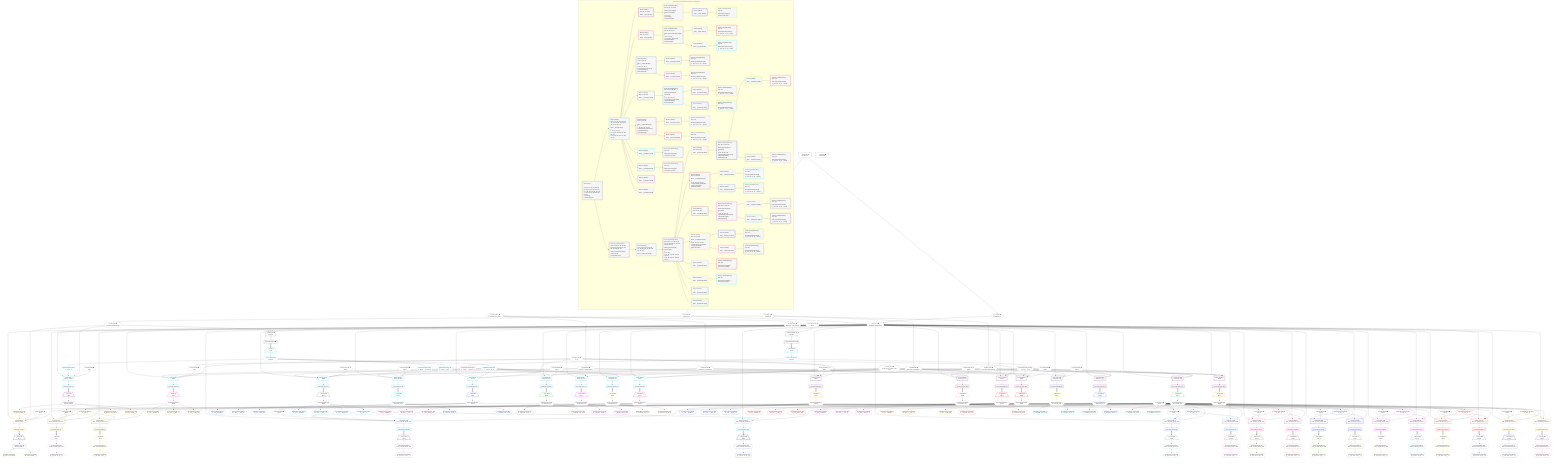 %%{init: {'themeVariables': { 'fontSize': '12px'}}}%%
graph TD
    classDef path fill:#eee,stroke:#000,color:#000
    classDef plan fill:#fff,stroke-width:1px,color:#000
    classDef itemplan fill:#fff,stroke-width:2px,color:#000
    classDef unbatchedplan fill:#dff,stroke-width:1px,color:#000
    classDef sideeffectplan fill:#fcc,stroke-width:2px,color:#000
    classDef bucket fill:#f6f6f6,color:#000,stroke-width:2px,text-align:left


    %% plan dependencies
    PgSelect7[["PgSelect[7∈0] ➊<br />ᐸpersonᐳ"]]:::plan
    Object10{{"Object[10∈0] ➊<br />ᐸ{pgSettings,withPgClient}ᐳ"}}:::plan
    Lambda11{{"Lambda[11∈0] ➊<br />ᐸextractList_pgSelectApplyᐳ"}}:::plan
    Object10 & Lambda11 --> PgSelect7
    Access8{{"Access[8∈0] ➊<br />ᐸ2.pgSettingsᐳ"}}:::plan
    Access9{{"Access[9∈0] ➊<br />ᐸ2.withPgClientᐳ"}}:::plan
    Access8 & Access9 --> Object10
    __Value2["__Value[2∈0] ➊<br />ᐸcontextᐳ"]:::plan
    __Value2 --> Access8
    __Value2 --> Access9
    Constant6{{"Constant[6∈0] ➊<br />ᐸundefinedᐳ"}}:::plan
    Constant6 --> Lambda11
    PgSelectRows12[["PgSelectRows[12∈0] ➊"]]:::plan
    PgSelect7 --> PgSelectRows12
    Connection38{{"Connection[38∈0] ➊<br />ᐸ34ᐳ"}}:::plan
    Constant426{{"Constant[426∈0] ➊<br />ᐸ1ᐳ"}}:::plan
    Constant426 --> Connection38
    Connection53{{"Connection[53∈0] ➊<br />ᐸ51ᐳ"}}:::plan
    Constant427{{"Constant[427∈0] ➊<br />ᐸ2ᐳ"}}:::plan
    Constant427 --> Connection53
    Lambda54{{"Lambda[54∈0] ➊<br />ᐸextractList_pgSelectApplyᐳ"}}:::plan
    Constant439{{"Constant[439∈0] ➊<br />ᐸ[ 'PRIMARY_KEY_ASC' ]ᐳ"}}:::plan
    Constant439 --> Lambda54
    Connection69{{"Connection[69∈0] ➊<br />ᐸ65ᐳ"}}:::plan
    Constant426 --> Connection69
    Lambda88{{"Lambda[88∈0] ➊<br />ᐸextractList_pgSelectApplyᐳ"}}:::plan
    Constant6 --> Lambda88
    Connection102{{"Connection[102∈0] ➊<br />ᐸ98ᐳ"}}:::plan
    Constant426 --> Connection102
    Connection140{{"Connection[140∈0] ➊<br />ᐸ136ᐳ"}}:::plan
    Constant426 --> Connection140
    Connection174{{"Connection[174∈0] ➊<br />ᐸ170ᐳ"}}:::plan
    Constant426 --> Connection174
    Lambda195{{"Lambda[195∈0] ➊<br />ᐸextractList_pgSelectApplyᐳ"}}:::plan
    Constant439 --> Lambda195
    Lambda216{{"Lambda[216∈0] ➊<br />ᐸextractList_pgSelectApplyᐳ"}}:::plan
    Constant6 --> Lambda216
    Lambda235{{"Lambda[235∈0] ➊<br />ᐸextractList_pgSelectApplyᐳ"}}:::plan
    Constant439 --> Lambda235
    Connection249{{"Connection[249∈0] ➊<br />ᐸ245ᐳ"}}:::plan
    Constant427 --> Connection249
    Connection265{{"Connection[265∈0] ➊<br />ᐸ261ᐳ"}}:::plan
    Constant426 --> Connection265
    Connection298{{"Connection[298∈0] ➊<br />ᐸ294ᐳ"}}:::plan
    Constant426 --> Connection298
    Connection336{{"Connection[336∈0] ➊<br />ᐸ332ᐳ"}}:::plan
    Constant426 --> Connection336
    Connection370{{"Connection[370∈0] ➊<br />ᐸ366ᐳ"}}:::plan
    Constant426 --> Connection370
    __Value4["__Value[4∈0] ➊<br />ᐸrootValueᐳ"]:::plan
    Connection23{{"Connection[23∈0] ➊<br />ᐸ19ᐳ"}}:::plan
    Connection124{{"Connection[124∈0] ➊<br />ᐸ122ᐳ"}}:::plan
    Connection194{{"Connection[194∈0] ➊<br />ᐸ192ᐳ"}}:::plan
    Connection206{{"Connection[206∈0] ➊<br />ᐸ204ᐳ"}}:::plan
    Connection234{{"Connection[234∈0] ➊<br />ᐸ232ᐳ"}}:::plan
    Connection320{{"Connection[320∈0] ➊<br />ᐸ318ᐳ"}}:::plan
    Connection390{{"Connection[390∈0] ➊<br />ᐸ388ᐳ"}}:::plan
    Connection402{{"Connection[402∈0] ➊<br />ᐸ400ᐳ"}}:::plan
    Constant431{{"Constant[431∈0] ➊<br />ᐸ'Large bet on myself in round one.'ᐳ"}}:::plan
    PgSelect55[["PgSelect[55∈1]<br />ᐸpostᐳ"]]:::plan
    PgClassExpression47{{"PgClassExpression[47∈1]<br />ᐸ__person__.”id”ᐳ"}}:::plan
    Object10 & PgClassExpression47 & Lambda54 & Connection53 & Constant427 --> PgSelect55
    PgSelect126[["PgSelect[126∈1]<br />ᐸpostᐳ"]]:::plan
    Object10 & PgClassExpression47 & Lambda54 & Constant431 & Connection124 --> PgSelect126
    PgSelect25[["PgSelect[25∈1]<br />ᐸperson_friendsᐳ"]]:::plan
    PgClassExpression16{{"PgClassExpression[16∈1]<br />ᐸ__person__ᐳ"}}:::plan
    Object10 & PgClassExpression16 & Lambda11 & Connection23 --> PgSelect25
    PgSelect86[["PgSelect[86∈1]<br />ᐸpostᐳ"]]:::plan
    Object10 & PgClassExpression47 & Lambda88 & Constant427 --> PgSelect86
    PgSelect158[["PgSelect[158∈1]<br />ᐸpostᐳ"]]:::plan
    Object10 & PgClassExpression47 & Lambda88 & Constant431 --> PgSelect158
    PgSelect196[["PgSelect[196∈1]<br />ᐸcompound_keyᐳ"]]:::plan
    Object10 & PgClassExpression47 & Lambda195 & Connection194 --> PgSelect196
    PgSelect208[["PgSelect[208∈1]<br />ᐸcompound_keyᐳ"]]:::plan
    Object10 & PgClassExpression47 & Lambda195 & Connection206 --> PgSelect208
    PgSelect214[["PgSelect[214∈1]<br />ᐸcompound_keyᐳ"]]:::plan
    Object10 & PgClassExpression47 & Lambda216 --> PgSelect214
    PgSelect222[["PgSelect[222∈1]<br />ᐸcompound_keyᐳ"]]:::plan
    Object10 & PgClassExpression47 & Lambda216 --> PgSelect222
    __Item13[/"__Item[13∈1]<br />ᐸ12ᐳ"\]:::itemplan
    PgSelectRows12 ==> __Item13
    PgSelectSingle14{{"PgSelectSingle[14∈1]<br />ᐸpersonᐳ"}}:::plan
    __Item13 --> PgSelectSingle14
    PgClassExpression15{{"PgClassExpression[15∈1]<br />ᐸ__person__...full_name”ᐳ"}}:::plan
    PgSelectSingle14 --> PgClassExpression15
    PgSelectSingle14 --> PgClassExpression16
    PgClassExpression17{{"PgClassExpression[17∈1]<br />ᐸ”c”.”perso..._person__)ᐳ"}}:::plan
    PgSelectSingle14 --> PgClassExpression17
    PgSelectRows26[["PgSelectRows[26∈1]"]]:::plan
    PgSelect25 --> PgSelectRows26
    PgSelectSingle14 --> PgClassExpression47
    PgSelectRows56[["PgSelectRows[56∈1]"]]:::plan
    PgSelect55 --> PgSelectRows56
    PgSelectRows89[["PgSelectRows[89∈1]"]]:::plan
    PgSelect86 --> PgSelectRows89
    PgSelectRows127[["PgSelectRows[127∈1]"]]:::plan
    PgSelect126 --> PgSelectRows127
    PgSelectRows161[["PgSelectRows[161∈1]"]]:::plan
    PgSelect158 --> PgSelectRows161
    PgSelectRows197[["PgSelectRows[197∈1]"]]:::plan
    PgSelect196 --> PgSelectRows197
    PgSelectRows209[["PgSelectRows[209∈1]"]]:::plan
    PgSelect208 --> PgSelectRows209
    PgSelectRows217[["PgSelectRows[217∈1]"]]:::plan
    PgSelect214 --> PgSelectRows217
    PgSelectRows225[["PgSelectRows[225∈1]"]]:::plan
    PgSelect222 --> PgSelectRows225
    __Item27[/"__Item[27∈2]<br />ᐸ26ᐳ"\]:::itemplan
    PgSelectRows26 ==> __Item27
    PgSelectSingle28{{"PgSelectSingle[28∈2]<br />ᐸperson_friendsᐳ"}}:::plan
    __Item27 --> PgSelectSingle28
    PgSelect40[["PgSelect[40∈3]<br />ᐸperson_friendsᐳ"]]:::plan
    PgClassExpression30{{"PgClassExpression[30∈3]<br />ᐸ__person_friends__ᐳ"}}:::plan
    Object10 & PgClassExpression30 & Lambda11 & Connection38 & Constant426 --> PgSelect40
    PgClassExpression29{{"PgClassExpression[29∈3]<br />ᐸ__person_f...full_name”ᐳ"}}:::plan
    PgSelectSingle28 --> PgClassExpression29
    PgSelectSingle28 --> PgClassExpression30
    PgClassExpression31{{"PgClassExpression[31∈3]<br />ᐸ”c”.”perso...friends__)ᐳ"}}:::plan
    PgSelectSingle28 --> PgClassExpression31
    PgSelectRows41[["PgSelectRows[41∈3]"]]:::plan
    PgSelect40 --> PgSelectRows41
    __Item42[/"__Item[42∈4]<br />ᐸ41ᐳ"\]:::itemplan
    PgSelectRows41 ==> __Item42
    PgSelectSingle43{{"PgSelectSingle[43∈4]<br />ᐸperson_friendsᐳ"}}:::plan
    __Item42 --> PgSelectSingle43
    PgClassExpression44{{"PgClassExpression[44∈5]<br />ᐸ__person_f...full_name”ᐳ"}}:::plan
    PgSelectSingle43 --> PgClassExpression44
    PgClassExpression46{{"PgClassExpression[46∈5]<br />ᐸ”c”.”perso...friends__)ᐳ"}}:::plan
    PgSelectSingle43 --> PgClassExpression46
    __Item57[/"__Item[57∈6]<br />ᐸ56ᐳ"\]:::itemplan
    PgSelectRows56 ==> __Item57
    PgSelectSingle58{{"PgSelectSingle[58∈6]<br />ᐸpostᐳ"}}:::plan
    __Item57 --> PgSelectSingle58
    PgSelect70[["PgSelect[70∈7]<br />ᐸpost_computed_interval_setᐳ"]]:::plan
    PgClassExpression60{{"PgClassExpression[60∈7]<br />ᐸ__post__ᐳ"}}:::plan
    Object10 & PgClassExpression60 & Connection69 & Constant426 --> PgSelect70
    PgSelect78[["PgSelect[78∈7]<br />ᐸpost_computed_interval_setᐳ"]]:::plan
    Object10 & PgClassExpression60 & Constant426 --> PgSelect78
    PgClassExpression59{{"PgClassExpression[59∈7]<br />ᐸ__post__.”headline”ᐳ"}}:::plan
    PgSelectSingle58 --> PgClassExpression59
    PgSelectSingle58 --> PgClassExpression60
    PgClassExpression61{{"PgClassExpression[61∈7]<br />ᐸ”a”.”post_...(__post__)ᐳ"}}:::plan
    PgSelectSingle58 --> PgClassExpression61
    PgClassExpression62{{"PgClassExpression[62∈7]<br />ᐸ__post__.”author_id”ᐳ"}}:::plan
    PgSelectSingle58 --> PgClassExpression62
    PgSelectRows71[["PgSelectRows[71∈7]"]]:::plan
    PgSelect70 --> PgSelectRows71
    PgSelectRows80[["PgSelectRows[80∈7]"]]:::plan
    PgSelect78 --> PgSelectRows80
    __Item72[/"__Item[72∈8]<br />ᐸ71ᐳ"\]:::itemplan
    PgSelectRows71 ==> __Item72
    PgSelectSingle73{{"PgSelectSingle[73∈8]<br />ᐸpost_computed_interval_setᐳ"}}:::plan
    __Item72 --> PgSelectSingle73
    PgClassExpression74{{"PgClassExpression[74∈8]<br />ᐸ__post_com...al_set__.vᐳ"}}:::plan
    PgSelectSingle73 --> PgClassExpression74
    __Item81[/"__Item[81∈10]<br />ᐸ80ᐳ"\]:::itemplan
    PgSelectRows80 ==> __Item81
    PgSelectSingle82{{"PgSelectSingle[82∈10]<br />ᐸpost_computed_interval_setᐳ"}}:::plan
    __Item81 --> PgSelectSingle82
    PgClassExpression83{{"PgClassExpression[83∈10]<br />ᐸ__post_com...al_set__.vᐳ"}}:::plan
    PgSelectSingle82 --> PgClassExpression83
    PgSelect103[["PgSelect[103∈12]<br />ᐸpost_computed_interval_setᐳ"]]:::plan
    PgClassExpression93{{"PgClassExpression[93∈12]<br />ᐸ__post__ᐳ"}}:::plan
    Object10 & PgClassExpression93 & Connection102 & Constant426 --> PgSelect103
    PgSelect111[["PgSelect[111∈12]<br />ᐸpost_computed_interval_setᐳ"]]:::plan
    Object10 & PgClassExpression93 & Constant426 --> PgSelect111
    __Item90[/"__Item[90∈12]<br />ᐸ89ᐳ"\]:::itemplan
    PgSelectRows89 ==> __Item90
    PgSelectSingle91{{"PgSelectSingle[91∈12]<br />ᐸpostᐳ"}}:::plan
    __Item90 --> PgSelectSingle91
    PgClassExpression92{{"PgClassExpression[92∈12]<br />ᐸ__post__.”headline”ᐳ"}}:::plan
    PgSelectSingle91 --> PgClassExpression92
    PgSelectSingle91 --> PgClassExpression93
    PgClassExpression94{{"PgClassExpression[94∈12]<br />ᐸ”a”.”post_...(__post__)ᐳ"}}:::plan
    PgSelectSingle91 --> PgClassExpression94
    PgClassExpression95{{"PgClassExpression[95∈12]<br />ᐸ__post__.”author_id”ᐳ"}}:::plan
    PgSelectSingle91 --> PgClassExpression95
    PgSelectRows104[["PgSelectRows[104∈12]"]]:::plan
    PgSelect103 --> PgSelectRows104
    PgSelectRows113[["PgSelectRows[113∈12]"]]:::plan
    PgSelect111 --> PgSelectRows113
    __Item105[/"__Item[105∈13]<br />ᐸ104ᐳ"\]:::itemplan
    PgSelectRows104 ==> __Item105
    PgSelectSingle106{{"PgSelectSingle[106∈13]<br />ᐸpost_computed_interval_setᐳ"}}:::plan
    __Item105 --> PgSelectSingle106
    PgClassExpression107{{"PgClassExpression[107∈13]<br />ᐸ__post_com...al_set__.vᐳ"}}:::plan
    PgSelectSingle106 --> PgClassExpression107
    __Item114[/"__Item[114∈15]<br />ᐸ113ᐳ"\]:::itemplan
    PgSelectRows113 ==> __Item114
    PgSelectSingle115{{"PgSelectSingle[115∈15]<br />ᐸpost_computed_interval_setᐳ"}}:::plan
    __Item114 --> PgSelectSingle115
    PgClassExpression116{{"PgClassExpression[116∈15]<br />ᐸ__post_com...al_set__.vᐳ"}}:::plan
    PgSelectSingle115 --> PgClassExpression116
    __Item128[/"__Item[128∈17]<br />ᐸ127ᐳ"\]:::itemplan
    PgSelectRows127 ==> __Item128
    PgSelectSingle129{{"PgSelectSingle[129∈17]<br />ᐸpostᐳ"}}:::plan
    __Item128 --> PgSelectSingle129
    PgSelect141[["PgSelect[141∈18]<br />ᐸpost_computed_interval_setᐳ"]]:::plan
    PgClassExpression131{{"PgClassExpression[131∈18]<br />ᐸ__post__ᐳ"}}:::plan
    Object10 & PgClassExpression131 & Connection140 & Constant426 --> PgSelect141
    PgSelect149[["PgSelect[149∈18]<br />ᐸpost_computed_interval_setᐳ"]]:::plan
    Object10 & PgClassExpression131 & Constant426 --> PgSelect149
    PgClassExpression130{{"PgClassExpression[130∈18]<br />ᐸ__post__.”headline”ᐳ"}}:::plan
    PgSelectSingle129 --> PgClassExpression130
    PgSelectSingle129 --> PgClassExpression131
    PgClassExpression132{{"PgClassExpression[132∈18]<br />ᐸ”a”.”post_...(__post__)ᐳ"}}:::plan
    PgSelectSingle129 --> PgClassExpression132
    PgClassExpression133{{"PgClassExpression[133∈18]<br />ᐸ__post__.”author_id”ᐳ"}}:::plan
    PgSelectSingle129 --> PgClassExpression133
    PgSelectRows142[["PgSelectRows[142∈18]"]]:::plan
    PgSelect141 --> PgSelectRows142
    PgSelectRows151[["PgSelectRows[151∈18]"]]:::plan
    PgSelect149 --> PgSelectRows151
    __Item143[/"__Item[143∈19]<br />ᐸ142ᐳ"\]:::itemplan
    PgSelectRows142 ==> __Item143
    PgSelectSingle144{{"PgSelectSingle[144∈19]<br />ᐸpost_computed_interval_setᐳ"}}:::plan
    __Item143 --> PgSelectSingle144
    PgClassExpression145{{"PgClassExpression[145∈19]<br />ᐸ__post_com...al_set__.vᐳ"}}:::plan
    PgSelectSingle144 --> PgClassExpression145
    __Item152[/"__Item[152∈21]<br />ᐸ151ᐳ"\]:::itemplan
    PgSelectRows151 ==> __Item152
    PgSelectSingle153{{"PgSelectSingle[153∈21]<br />ᐸpost_computed_interval_setᐳ"}}:::plan
    __Item152 --> PgSelectSingle153
    PgClassExpression154{{"PgClassExpression[154∈21]<br />ᐸ__post_com...al_set__.vᐳ"}}:::plan
    PgSelectSingle153 --> PgClassExpression154
    PgSelect175[["PgSelect[175∈23]<br />ᐸpost_computed_interval_setᐳ"]]:::plan
    PgClassExpression165{{"PgClassExpression[165∈23]<br />ᐸ__post__ᐳ"}}:::plan
    Object10 & PgClassExpression165 & Connection174 & Constant426 --> PgSelect175
    PgSelect183[["PgSelect[183∈23]<br />ᐸpost_computed_interval_setᐳ"]]:::plan
    Object10 & PgClassExpression165 & Constant426 --> PgSelect183
    __Item162[/"__Item[162∈23]<br />ᐸ161ᐳ"\]:::itemplan
    PgSelectRows161 ==> __Item162
    PgSelectSingle163{{"PgSelectSingle[163∈23]<br />ᐸpostᐳ"}}:::plan
    __Item162 --> PgSelectSingle163
    PgClassExpression164{{"PgClassExpression[164∈23]<br />ᐸ__post__.”headline”ᐳ"}}:::plan
    PgSelectSingle163 --> PgClassExpression164
    PgSelectSingle163 --> PgClassExpression165
    PgClassExpression166{{"PgClassExpression[166∈23]<br />ᐸ”a”.”post_...(__post__)ᐳ"}}:::plan
    PgSelectSingle163 --> PgClassExpression166
    PgClassExpression167{{"PgClassExpression[167∈23]<br />ᐸ__post__.”author_id”ᐳ"}}:::plan
    PgSelectSingle163 --> PgClassExpression167
    PgSelectRows176[["PgSelectRows[176∈23]"]]:::plan
    PgSelect175 --> PgSelectRows176
    PgSelectRows185[["PgSelectRows[185∈23]"]]:::plan
    PgSelect183 --> PgSelectRows185
    __Item177[/"__Item[177∈24]<br />ᐸ176ᐳ"\]:::itemplan
    PgSelectRows176 ==> __Item177
    PgSelectSingle178{{"PgSelectSingle[178∈24]<br />ᐸpost_computed_interval_setᐳ"}}:::plan
    __Item177 --> PgSelectSingle178
    PgClassExpression179{{"PgClassExpression[179∈24]<br />ᐸ__post_com...al_set__.vᐳ"}}:::plan
    PgSelectSingle178 --> PgClassExpression179
    __Item186[/"__Item[186∈26]<br />ᐸ185ᐳ"\]:::itemplan
    PgSelectRows185 ==> __Item186
    PgSelectSingle187{{"PgSelectSingle[187∈26]<br />ᐸpost_computed_interval_setᐳ"}}:::plan
    __Item186 --> PgSelectSingle187
    PgClassExpression188{{"PgClassExpression[188∈26]<br />ᐸ__post_com...al_set__.vᐳ"}}:::plan
    PgSelectSingle187 --> PgClassExpression188
    __Item198[/"__Item[198∈28]<br />ᐸ197ᐳ"\]:::itemplan
    PgSelectRows197 ==> __Item198
    PgSelectSingle199{{"PgSelectSingle[199∈28]<br />ᐸcompound_keyᐳ"}}:::plan
    __Item198 --> PgSelectSingle199
    PgClassExpression200{{"PgClassExpression[200∈29]<br />ᐸ__compound...rson_id_1”ᐳ"}}:::plan
    PgSelectSingle199 --> PgClassExpression200
    PgClassExpression201{{"PgClassExpression[201∈29]<br />ᐸ__compound...rson_id_2”ᐳ"}}:::plan
    PgSelectSingle199 --> PgClassExpression201
    __Item210[/"__Item[210∈30]<br />ᐸ209ᐳ"\]:::itemplan
    PgSelectRows209 ==> __Item210
    PgSelectSingle211{{"PgSelectSingle[211∈30]<br />ᐸcompound_keyᐳ"}}:::plan
    __Item210 --> PgSelectSingle211
    PgClassExpression212{{"PgClassExpression[212∈31]<br />ᐸ__compound...rson_id_1”ᐳ"}}:::plan
    PgSelectSingle211 --> PgClassExpression212
    PgClassExpression213{{"PgClassExpression[213∈31]<br />ᐸ__compound...rson_id_2”ᐳ"}}:::plan
    PgSelectSingle211 --> PgClassExpression213
    __Item218[/"__Item[218∈32]<br />ᐸ217ᐳ"\]:::itemplan
    PgSelectRows217 ==> __Item218
    PgSelectSingle219{{"PgSelectSingle[219∈32]<br />ᐸcompound_keyᐳ"}}:::plan
    __Item218 --> PgSelectSingle219
    PgClassExpression220{{"PgClassExpression[220∈32]<br />ᐸ__compound...rson_id_1”ᐳ"}}:::plan
    PgSelectSingle219 --> PgClassExpression220
    PgClassExpression221{{"PgClassExpression[221∈32]<br />ᐸ__compound...rson_id_2”ᐳ"}}:::plan
    PgSelectSingle219 --> PgClassExpression221
    __Item226[/"__Item[226∈33]<br />ᐸ225ᐳ"\]:::itemplan
    PgSelectRows225 ==> __Item226
    PgSelectSingle227{{"PgSelectSingle[227∈33]<br />ᐸcompound_keyᐳ"}}:::plan
    __Item226 --> PgSelectSingle227
    PgClassExpression228{{"PgClassExpression[228∈33]<br />ᐸ__compound...rson_id_1”ᐳ"}}:::plan
    PgSelectSingle227 --> PgClassExpression228
    PgClassExpression229{{"PgClassExpression[229∈33]<br />ᐸ__compound...rson_id_2”ᐳ"}}:::plan
    PgSelectSingle227 --> PgClassExpression229
    PgSelect236[["PgSelect[236∈34] ➊<br />ᐸpersonᐳ"]]:::plan
    Object10 & Lambda235 & Connection234 --> PgSelect236
    PgSelectRows237[["PgSelectRows[237∈34] ➊"]]:::plan
    PgSelect236 --> PgSelectRows237
    __Item238[/"__Item[238∈35]<br />ᐸ237ᐳ"\]:::itemplan
    PgSelectRows237 ==> __Item238
    PgSelectSingle239{{"PgSelectSingle[239∈35]<br />ᐸpersonᐳ"}}:::plan
    __Item238 --> PgSelectSingle239
    PgSelect251[["PgSelect[251∈36]<br />ᐸpostᐳ"]]:::plan
    PgClassExpression240{{"PgClassExpression[240∈36]<br />ᐸ__person__.”id”ᐳ"}}:::plan
    Object10 & PgClassExpression240 & Lambda54 & Connection249 & Constant427 --> PgSelect251
    PgSelect322[["PgSelect[322∈36]<br />ᐸpostᐳ"]]:::plan
    Object10 & PgClassExpression240 & Lambda54 & Constant431 & Connection320 --> PgSelect322
    PgSelect282[["PgSelect[282∈36]<br />ᐸpostᐳ"]]:::plan
    Object10 & PgClassExpression240 & Lambda88 & Constant427 --> PgSelect282
    PgSelect354[["PgSelect[354∈36]<br />ᐸpostᐳ"]]:::plan
    Object10 & PgClassExpression240 & Lambda88 & Constant431 --> PgSelect354
    PgSelect392[["PgSelect[392∈36]<br />ᐸcompound_keyᐳ"]]:::plan
    Object10 & PgClassExpression240 & Lambda195 & Connection390 --> PgSelect392
    PgSelect404[["PgSelect[404∈36]<br />ᐸcompound_keyᐳ"]]:::plan
    Object10 & PgClassExpression240 & Lambda195 & Connection402 --> PgSelect404
    PgSelect410[["PgSelect[410∈36]<br />ᐸcompound_keyᐳ"]]:::plan
    Object10 & PgClassExpression240 & Lambda216 --> PgSelect410
    PgSelect418[["PgSelect[418∈36]<br />ᐸcompound_keyᐳ"]]:::plan
    Object10 & PgClassExpression240 & Lambda216 --> PgSelect418
    PgSelectSingle239 --> PgClassExpression240
    PgClassExpression241{{"PgClassExpression[241∈36]<br />ᐸ__person__...full_name”ᐳ"}}:::plan
    PgSelectSingle239 --> PgClassExpression241
    PgSelectRows252[["PgSelectRows[252∈36]"]]:::plan
    PgSelect251 --> PgSelectRows252
    PgSelectRows285[["PgSelectRows[285∈36]"]]:::plan
    PgSelect282 --> PgSelectRows285
    PgSelectRows323[["PgSelectRows[323∈36]"]]:::plan
    PgSelect322 --> PgSelectRows323
    PgSelectRows357[["PgSelectRows[357∈36]"]]:::plan
    PgSelect354 --> PgSelectRows357
    PgSelectRows393[["PgSelectRows[393∈36]"]]:::plan
    PgSelect392 --> PgSelectRows393
    PgSelectRows405[["PgSelectRows[405∈36]"]]:::plan
    PgSelect404 --> PgSelectRows405
    PgSelectRows413[["PgSelectRows[413∈36]"]]:::plan
    PgSelect410 --> PgSelectRows413
    PgSelectRows421[["PgSelectRows[421∈36]"]]:::plan
    PgSelect418 --> PgSelectRows421
    __Item253[/"__Item[253∈37]<br />ᐸ252ᐳ"\]:::itemplan
    PgSelectRows252 ==> __Item253
    PgSelectSingle254{{"PgSelectSingle[254∈37]<br />ᐸpostᐳ"}}:::plan
    __Item253 --> PgSelectSingle254
    PgSelect266[["PgSelect[266∈38]<br />ᐸpost_computed_interval_setᐳ"]]:::plan
    PgClassExpression256{{"PgClassExpression[256∈38]<br />ᐸ__post__ᐳ"}}:::plan
    Object10 & PgClassExpression256 & Connection265 & Constant426 --> PgSelect266
    PgSelect274[["PgSelect[274∈38]<br />ᐸpost_computed_interval_setᐳ"]]:::plan
    Object10 & PgClassExpression256 & Constant426 --> PgSelect274
    PgClassExpression255{{"PgClassExpression[255∈38]<br />ᐸ__post__.”headline”ᐳ"}}:::plan
    PgSelectSingle254 --> PgClassExpression255
    PgSelectSingle254 --> PgClassExpression256
    PgClassExpression257{{"PgClassExpression[257∈38]<br />ᐸ”a”.”post_...(__post__)ᐳ"}}:::plan
    PgSelectSingle254 --> PgClassExpression257
    PgClassExpression258{{"PgClassExpression[258∈38]<br />ᐸ__post__.”author_id”ᐳ"}}:::plan
    PgSelectSingle254 --> PgClassExpression258
    PgSelectRows267[["PgSelectRows[267∈38]"]]:::plan
    PgSelect266 --> PgSelectRows267
    PgSelectRows276[["PgSelectRows[276∈38]"]]:::plan
    PgSelect274 --> PgSelectRows276
    __Item268[/"__Item[268∈39]<br />ᐸ267ᐳ"\]:::itemplan
    PgSelectRows267 ==> __Item268
    PgSelectSingle269{{"PgSelectSingle[269∈39]<br />ᐸpost_computed_interval_setᐳ"}}:::plan
    __Item268 --> PgSelectSingle269
    PgClassExpression270{{"PgClassExpression[270∈39]<br />ᐸ__post_com...al_set__.vᐳ"}}:::plan
    PgSelectSingle269 --> PgClassExpression270
    __Item277[/"__Item[277∈41]<br />ᐸ276ᐳ"\]:::itemplan
    PgSelectRows276 ==> __Item277
    PgSelectSingle278{{"PgSelectSingle[278∈41]<br />ᐸpost_computed_interval_setᐳ"}}:::plan
    __Item277 --> PgSelectSingle278
    PgClassExpression279{{"PgClassExpression[279∈41]<br />ᐸ__post_com...al_set__.vᐳ"}}:::plan
    PgSelectSingle278 --> PgClassExpression279
    PgSelect299[["PgSelect[299∈43]<br />ᐸpost_computed_interval_setᐳ"]]:::plan
    PgClassExpression289{{"PgClassExpression[289∈43]<br />ᐸ__post__ᐳ"}}:::plan
    Object10 & PgClassExpression289 & Connection298 & Constant426 --> PgSelect299
    PgSelect307[["PgSelect[307∈43]<br />ᐸpost_computed_interval_setᐳ"]]:::plan
    Object10 & PgClassExpression289 & Constant426 --> PgSelect307
    __Item286[/"__Item[286∈43]<br />ᐸ285ᐳ"\]:::itemplan
    PgSelectRows285 ==> __Item286
    PgSelectSingle287{{"PgSelectSingle[287∈43]<br />ᐸpostᐳ"}}:::plan
    __Item286 --> PgSelectSingle287
    PgClassExpression288{{"PgClassExpression[288∈43]<br />ᐸ__post__.”headline”ᐳ"}}:::plan
    PgSelectSingle287 --> PgClassExpression288
    PgSelectSingle287 --> PgClassExpression289
    PgClassExpression290{{"PgClassExpression[290∈43]<br />ᐸ”a”.”post_...(__post__)ᐳ"}}:::plan
    PgSelectSingle287 --> PgClassExpression290
    PgClassExpression291{{"PgClassExpression[291∈43]<br />ᐸ__post__.”author_id”ᐳ"}}:::plan
    PgSelectSingle287 --> PgClassExpression291
    PgSelectRows300[["PgSelectRows[300∈43]"]]:::plan
    PgSelect299 --> PgSelectRows300
    PgSelectRows309[["PgSelectRows[309∈43]"]]:::plan
    PgSelect307 --> PgSelectRows309
    __Item301[/"__Item[301∈44]<br />ᐸ300ᐳ"\]:::itemplan
    PgSelectRows300 ==> __Item301
    PgSelectSingle302{{"PgSelectSingle[302∈44]<br />ᐸpost_computed_interval_setᐳ"}}:::plan
    __Item301 --> PgSelectSingle302
    PgClassExpression303{{"PgClassExpression[303∈44]<br />ᐸ__post_com...al_set__.vᐳ"}}:::plan
    PgSelectSingle302 --> PgClassExpression303
    __Item310[/"__Item[310∈46]<br />ᐸ309ᐳ"\]:::itemplan
    PgSelectRows309 ==> __Item310
    PgSelectSingle311{{"PgSelectSingle[311∈46]<br />ᐸpost_computed_interval_setᐳ"}}:::plan
    __Item310 --> PgSelectSingle311
    PgClassExpression312{{"PgClassExpression[312∈46]<br />ᐸ__post_com...al_set__.vᐳ"}}:::plan
    PgSelectSingle311 --> PgClassExpression312
    __Item324[/"__Item[324∈48]<br />ᐸ323ᐳ"\]:::itemplan
    PgSelectRows323 ==> __Item324
    PgSelectSingle325{{"PgSelectSingle[325∈48]<br />ᐸpostᐳ"}}:::plan
    __Item324 --> PgSelectSingle325
    PgSelect337[["PgSelect[337∈49]<br />ᐸpost_computed_interval_setᐳ"]]:::plan
    PgClassExpression327{{"PgClassExpression[327∈49]<br />ᐸ__post__ᐳ"}}:::plan
    Object10 & PgClassExpression327 & Connection336 & Constant426 --> PgSelect337
    PgSelect345[["PgSelect[345∈49]<br />ᐸpost_computed_interval_setᐳ"]]:::plan
    Object10 & PgClassExpression327 & Constant426 --> PgSelect345
    PgClassExpression326{{"PgClassExpression[326∈49]<br />ᐸ__post__.”headline”ᐳ"}}:::plan
    PgSelectSingle325 --> PgClassExpression326
    PgSelectSingle325 --> PgClassExpression327
    PgClassExpression328{{"PgClassExpression[328∈49]<br />ᐸ”a”.”post_...(__post__)ᐳ"}}:::plan
    PgSelectSingle325 --> PgClassExpression328
    PgClassExpression329{{"PgClassExpression[329∈49]<br />ᐸ__post__.”author_id”ᐳ"}}:::plan
    PgSelectSingle325 --> PgClassExpression329
    PgSelectRows338[["PgSelectRows[338∈49]"]]:::plan
    PgSelect337 --> PgSelectRows338
    PgSelectRows347[["PgSelectRows[347∈49]"]]:::plan
    PgSelect345 --> PgSelectRows347
    __Item339[/"__Item[339∈50]<br />ᐸ338ᐳ"\]:::itemplan
    PgSelectRows338 ==> __Item339
    PgSelectSingle340{{"PgSelectSingle[340∈50]<br />ᐸpost_computed_interval_setᐳ"}}:::plan
    __Item339 --> PgSelectSingle340
    PgClassExpression341{{"PgClassExpression[341∈50]<br />ᐸ__post_com...al_set__.vᐳ"}}:::plan
    PgSelectSingle340 --> PgClassExpression341
    __Item348[/"__Item[348∈52]<br />ᐸ347ᐳ"\]:::itemplan
    PgSelectRows347 ==> __Item348
    PgSelectSingle349{{"PgSelectSingle[349∈52]<br />ᐸpost_computed_interval_setᐳ"}}:::plan
    __Item348 --> PgSelectSingle349
    PgClassExpression350{{"PgClassExpression[350∈52]<br />ᐸ__post_com...al_set__.vᐳ"}}:::plan
    PgSelectSingle349 --> PgClassExpression350
    PgSelect371[["PgSelect[371∈54]<br />ᐸpost_computed_interval_setᐳ"]]:::plan
    PgClassExpression361{{"PgClassExpression[361∈54]<br />ᐸ__post__ᐳ"}}:::plan
    Object10 & PgClassExpression361 & Connection370 & Constant426 --> PgSelect371
    PgSelect379[["PgSelect[379∈54]<br />ᐸpost_computed_interval_setᐳ"]]:::plan
    Object10 & PgClassExpression361 & Constant426 --> PgSelect379
    __Item358[/"__Item[358∈54]<br />ᐸ357ᐳ"\]:::itemplan
    PgSelectRows357 ==> __Item358
    PgSelectSingle359{{"PgSelectSingle[359∈54]<br />ᐸpostᐳ"}}:::plan
    __Item358 --> PgSelectSingle359
    PgClassExpression360{{"PgClassExpression[360∈54]<br />ᐸ__post__.”headline”ᐳ"}}:::plan
    PgSelectSingle359 --> PgClassExpression360
    PgSelectSingle359 --> PgClassExpression361
    PgClassExpression362{{"PgClassExpression[362∈54]<br />ᐸ”a”.”post_...(__post__)ᐳ"}}:::plan
    PgSelectSingle359 --> PgClassExpression362
    PgClassExpression363{{"PgClassExpression[363∈54]<br />ᐸ__post__.”author_id”ᐳ"}}:::plan
    PgSelectSingle359 --> PgClassExpression363
    PgSelectRows372[["PgSelectRows[372∈54]"]]:::plan
    PgSelect371 --> PgSelectRows372
    PgSelectRows381[["PgSelectRows[381∈54]"]]:::plan
    PgSelect379 --> PgSelectRows381
    __Item373[/"__Item[373∈55]<br />ᐸ372ᐳ"\]:::itemplan
    PgSelectRows372 ==> __Item373
    PgSelectSingle374{{"PgSelectSingle[374∈55]<br />ᐸpost_computed_interval_setᐳ"}}:::plan
    __Item373 --> PgSelectSingle374
    PgClassExpression375{{"PgClassExpression[375∈55]<br />ᐸ__post_com...al_set__.vᐳ"}}:::plan
    PgSelectSingle374 --> PgClassExpression375
    __Item382[/"__Item[382∈57]<br />ᐸ381ᐳ"\]:::itemplan
    PgSelectRows381 ==> __Item382
    PgSelectSingle383{{"PgSelectSingle[383∈57]<br />ᐸpost_computed_interval_setᐳ"}}:::plan
    __Item382 --> PgSelectSingle383
    PgClassExpression384{{"PgClassExpression[384∈57]<br />ᐸ__post_com...al_set__.vᐳ"}}:::plan
    PgSelectSingle383 --> PgClassExpression384
    __Item394[/"__Item[394∈59]<br />ᐸ393ᐳ"\]:::itemplan
    PgSelectRows393 ==> __Item394
    PgSelectSingle395{{"PgSelectSingle[395∈59]<br />ᐸcompound_keyᐳ"}}:::plan
    __Item394 --> PgSelectSingle395
    PgClassExpression396{{"PgClassExpression[396∈60]<br />ᐸ__compound...rson_id_1”ᐳ"}}:::plan
    PgSelectSingle395 --> PgClassExpression396
    PgClassExpression397{{"PgClassExpression[397∈60]<br />ᐸ__compound...rson_id_2”ᐳ"}}:::plan
    PgSelectSingle395 --> PgClassExpression397
    __Item406[/"__Item[406∈61]<br />ᐸ405ᐳ"\]:::itemplan
    PgSelectRows405 ==> __Item406
    PgSelectSingle407{{"PgSelectSingle[407∈61]<br />ᐸcompound_keyᐳ"}}:::plan
    __Item406 --> PgSelectSingle407
    PgClassExpression408{{"PgClassExpression[408∈62]<br />ᐸ__compound...rson_id_1”ᐳ"}}:::plan
    PgSelectSingle407 --> PgClassExpression408
    PgClassExpression409{{"PgClassExpression[409∈62]<br />ᐸ__compound...rson_id_2”ᐳ"}}:::plan
    PgSelectSingle407 --> PgClassExpression409
    __Item414[/"__Item[414∈63]<br />ᐸ413ᐳ"\]:::itemplan
    PgSelectRows413 ==> __Item414
    PgSelectSingle415{{"PgSelectSingle[415∈63]<br />ᐸcompound_keyᐳ"}}:::plan
    __Item414 --> PgSelectSingle415
    PgClassExpression416{{"PgClassExpression[416∈63]<br />ᐸ__compound...rson_id_1”ᐳ"}}:::plan
    PgSelectSingle415 --> PgClassExpression416
    PgClassExpression417{{"PgClassExpression[417∈63]<br />ᐸ__compound...rson_id_2”ᐳ"}}:::plan
    PgSelectSingle415 --> PgClassExpression417
    __Item422[/"__Item[422∈64]<br />ᐸ421ᐳ"\]:::itemplan
    PgSelectRows421 ==> __Item422
    PgSelectSingle423{{"PgSelectSingle[423∈64]<br />ᐸcompound_keyᐳ"}}:::plan
    __Item422 --> PgSelectSingle423
    PgClassExpression424{{"PgClassExpression[424∈64]<br />ᐸ__compound...rson_id_1”ᐳ"}}:::plan
    PgSelectSingle423 --> PgClassExpression424
    PgClassExpression425{{"PgClassExpression[425∈64]<br />ᐸ__compound...rson_id_2”ᐳ"}}:::plan
    PgSelectSingle423 --> PgClassExpression425

    %% define steps

    subgraph "Buckets for queries/v4/simple-procedure-computed-fields"
    Bucket0("Bucket 0 (root)<br /><br />1: <br />ᐳ: 6, 8, 9, 23, 124, 194, 206, 234, 320, 390, 402, 426, 427, 431, 439, 10, 11, 38, 53, 54, 69, 88, 102, 140, 174, 195, 216, 235, 249, 265, 298, 336, 370<br />2: PgSelect[7]<br />3: PgSelectRows[12]"):::bucket
    classDef bucket0 stroke:#696969
    class Bucket0,__Value2,__Value4,Constant6,PgSelect7,Access8,Access9,Object10,Lambda11,PgSelectRows12,Connection23,Connection38,Connection53,Lambda54,Connection69,Lambda88,Connection102,Connection124,Connection140,Connection174,Connection194,Lambda195,Connection206,Lambda216,Connection234,Lambda235,Connection249,Connection265,Connection298,Connection320,Connection336,Connection370,Connection390,Connection402,Constant426,Constant427,Constant431,Constant439 bucket0
    Bucket1("Bucket 1 (listItem)<br />Deps: 10, 11, 23, 54, 53, 427, 88, 431, 124, 195, 194, 206, 216, 38, 426, 69, 102, 140, 174<br /><br />ROOT __Item{1}ᐸ12ᐳ[13]<br />1: <br />ᐳ: 14, 15, 16, 17, 47<br />2: 25, 55, 86, 126, 158, 196, 208, 214, 222<br />3: 26, 56, 89, 127, 161, 197, 209, 217, 225"):::bucket
    classDef bucket1 stroke:#00bfff
    class Bucket1,__Item13,PgSelectSingle14,PgClassExpression15,PgClassExpression16,PgClassExpression17,PgSelect25,PgSelectRows26,PgClassExpression47,PgSelect55,PgSelectRows56,PgSelect86,PgSelectRows89,PgSelect126,PgSelectRows127,PgSelect158,PgSelectRows161,PgSelect196,PgSelectRows197,PgSelect208,PgSelectRows209,PgSelect214,PgSelectRows217,PgSelect222,PgSelectRows225 bucket1
    Bucket2("Bucket 2 (listItem)<br />Deps: 10, 11, 38, 426<br /><br />ROOT __Item{2}ᐸ26ᐳ[27]"):::bucket
    classDef bucket2 stroke:#7f007f
    class Bucket2,__Item27,PgSelectSingle28 bucket2
    Bucket3("Bucket 3 (nullableBoundary)<br />Deps: 28, 10, 11, 38, 426<br /><br />ROOT PgSelectSingle{2}ᐸperson_friendsᐳ[28]<br />1: <br />ᐳ: 29, 30, 31<br />2: PgSelect[40]<br />3: PgSelectRows[41]"):::bucket
    classDef bucket3 stroke:#ffa500
    class Bucket3,PgClassExpression29,PgClassExpression30,PgClassExpression31,PgSelect40,PgSelectRows41 bucket3
    Bucket4("Bucket 4 (listItem)<br /><br />ROOT __Item{4}ᐸ41ᐳ[42]"):::bucket
    classDef bucket4 stroke:#0000ff
    class Bucket4,__Item42,PgSelectSingle43 bucket4
    Bucket5("Bucket 5 (nullableBoundary)<br />Deps: 43<br /><br />ROOT PgSelectSingle{4}ᐸperson_friendsᐳ[43]"):::bucket
    classDef bucket5 stroke:#7fff00
    class Bucket5,PgClassExpression44,PgClassExpression46 bucket5
    Bucket6("Bucket 6 (listItem)<br />Deps: 10, 69, 426<br /><br />ROOT __Item{6}ᐸ56ᐳ[57]"):::bucket
    classDef bucket6 stroke:#ff1493
    class Bucket6,__Item57,PgSelectSingle58 bucket6
    Bucket7("Bucket 7 (nullableBoundary)<br />Deps: 58, 10, 69, 426<br /><br />ROOT PgSelectSingle{6}ᐸpostᐳ[58]<br />1: <br />ᐳ: 59, 60, 61, 62<br />2: PgSelect[70], PgSelect[78]<br />3: PgSelectRows[71], PgSelectRows[80]"):::bucket
    classDef bucket7 stroke:#808000
    class Bucket7,PgClassExpression59,PgClassExpression60,PgClassExpression61,PgClassExpression62,PgSelect70,PgSelectRows71,PgSelect78,PgSelectRows80 bucket7
    Bucket8("Bucket 8 (listItem)<br /><br />ROOT __Item{8}ᐸ71ᐳ[72]"):::bucket
    classDef bucket8 stroke:#dda0dd
    class Bucket8,__Item72,PgSelectSingle73,PgClassExpression74 bucket8
    Bucket9("Bucket 9 (nullableBoundary)<br />Deps: 74<br /><br />ROOT PgClassExpression{8}ᐸ__post_com...al_set__.vᐳ[74]"):::bucket
    classDef bucket9 stroke:#ff0000
    class Bucket9 bucket9
    Bucket10("Bucket 10 (listItem)<br /><br />ROOT __Item{10}ᐸ80ᐳ[81]"):::bucket
    classDef bucket10 stroke:#ffff00
    class Bucket10,__Item81,PgSelectSingle82,PgClassExpression83 bucket10
    Bucket11("Bucket 11 (nullableBoundary)<br />Deps: 83<br /><br />ROOT PgClassExpression{10}ᐸ__post_com...al_set__.vᐳ[83]"):::bucket
    classDef bucket11 stroke:#00ffff
    class Bucket11 bucket11
    Bucket12("Bucket 12 (listItem)<br />Deps: 10, 102, 426<br /><br />ROOT __Item{12}ᐸ89ᐳ[90]<br />1: <br />ᐳ: 91, 92, 93, 94, 95<br />2: PgSelect[103], PgSelect[111]<br />3: PgSelectRows[104], PgSelectRows[113]"):::bucket
    classDef bucket12 stroke:#4169e1
    class Bucket12,__Item90,PgSelectSingle91,PgClassExpression92,PgClassExpression93,PgClassExpression94,PgClassExpression95,PgSelect103,PgSelectRows104,PgSelect111,PgSelectRows113 bucket12
    Bucket13("Bucket 13 (listItem)<br /><br />ROOT __Item{13}ᐸ104ᐳ[105]"):::bucket
    classDef bucket13 stroke:#3cb371
    class Bucket13,__Item105,PgSelectSingle106,PgClassExpression107 bucket13
    Bucket14("Bucket 14 (nullableBoundary)<br />Deps: 107<br /><br />ROOT PgClassExpression{13}ᐸ__post_com...al_set__.vᐳ[107]"):::bucket
    classDef bucket14 stroke:#a52a2a
    class Bucket14 bucket14
    Bucket15("Bucket 15 (listItem)<br /><br />ROOT __Item{15}ᐸ113ᐳ[114]"):::bucket
    classDef bucket15 stroke:#ff00ff
    class Bucket15,__Item114,PgSelectSingle115,PgClassExpression116 bucket15
    Bucket16("Bucket 16 (nullableBoundary)<br />Deps: 116<br /><br />ROOT PgClassExpression{15}ᐸ__post_com...al_set__.vᐳ[116]"):::bucket
    classDef bucket16 stroke:#f5deb3
    class Bucket16 bucket16
    Bucket17("Bucket 17 (listItem)<br />Deps: 10, 140, 426<br /><br />ROOT __Item{17}ᐸ127ᐳ[128]"):::bucket
    classDef bucket17 stroke:#696969
    class Bucket17,__Item128,PgSelectSingle129 bucket17
    Bucket18("Bucket 18 (nullableBoundary)<br />Deps: 129, 10, 140, 426<br /><br />ROOT PgSelectSingle{17}ᐸpostᐳ[129]<br />1: <br />ᐳ: 130, 131, 132, 133<br />2: PgSelect[141], PgSelect[149]<br />3: PgSelectRows[142], PgSelectRows[151]"):::bucket
    classDef bucket18 stroke:#00bfff
    class Bucket18,PgClassExpression130,PgClassExpression131,PgClassExpression132,PgClassExpression133,PgSelect141,PgSelectRows142,PgSelect149,PgSelectRows151 bucket18
    Bucket19("Bucket 19 (listItem)<br /><br />ROOT __Item{19}ᐸ142ᐳ[143]"):::bucket
    classDef bucket19 stroke:#7f007f
    class Bucket19,__Item143,PgSelectSingle144,PgClassExpression145 bucket19
    Bucket20("Bucket 20 (nullableBoundary)<br />Deps: 145<br /><br />ROOT PgClassExpression{19}ᐸ__post_com...al_set__.vᐳ[145]"):::bucket
    classDef bucket20 stroke:#ffa500
    class Bucket20 bucket20
    Bucket21("Bucket 21 (listItem)<br /><br />ROOT __Item{21}ᐸ151ᐳ[152]"):::bucket
    classDef bucket21 stroke:#0000ff
    class Bucket21,__Item152,PgSelectSingle153,PgClassExpression154 bucket21
    Bucket22("Bucket 22 (nullableBoundary)<br />Deps: 154<br /><br />ROOT PgClassExpression{21}ᐸ__post_com...al_set__.vᐳ[154]"):::bucket
    classDef bucket22 stroke:#7fff00
    class Bucket22 bucket22
    Bucket23("Bucket 23 (listItem)<br />Deps: 10, 174, 426<br /><br />ROOT __Item{23}ᐸ161ᐳ[162]<br />1: <br />ᐳ: 163, 164, 165, 166, 167<br />2: PgSelect[175], PgSelect[183]<br />3: PgSelectRows[176], PgSelectRows[185]"):::bucket
    classDef bucket23 stroke:#ff1493
    class Bucket23,__Item162,PgSelectSingle163,PgClassExpression164,PgClassExpression165,PgClassExpression166,PgClassExpression167,PgSelect175,PgSelectRows176,PgSelect183,PgSelectRows185 bucket23
    Bucket24("Bucket 24 (listItem)<br /><br />ROOT __Item{24}ᐸ176ᐳ[177]"):::bucket
    classDef bucket24 stroke:#808000
    class Bucket24,__Item177,PgSelectSingle178,PgClassExpression179 bucket24
    Bucket25("Bucket 25 (nullableBoundary)<br />Deps: 179<br /><br />ROOT PgClassExpression{24}ᐸ__post_com...al_set__.vᐳ[179]"):::bucket
    classDef bucket25 stroke:#dda0dd
    class Bucket25 bucket25
    Bucket26("Bucket 26 (listItem)<br /><br />ROOT __Item{26}ᐸ185ᐳ[186]"):::bucket
    classDef bucket26 stroke:#ff0000
    class Bucket26,__Item186,PgSelectSingle187,PgClassExpression188 bucket26
    Bucket27("Bucket 27 (nullableBoundary)<br />Deps: 188<br /><br />ROOT PgClassExpression{26}ᐸ__post_com...al_set__.vᐳ[188]"):::bucket
    classDef bucket27 stroke:#ffff00
    class Bucket27 bucket27
    Bucket28("Bucket 28 (listItem)<br /><br />ROOT __Item{28}ᐸ197ᐳ[198]"):::bucket
    classDef bucket28 stroke:#00ffff
    class Bucket28,__Item198,PgSelectSingle199 bucket28
    Bucket29("Bucket 29 (nullableBoundary)<br />Deps: 199<br /><br />ROOT PgSelectSingle{28}ᐸcompound_keyᐳ[199]"):::bucket
    classDef bucket29 stroke:#4169e1
    class Bucket29,PgClassExpression200,PgClassExpression201 bucket29
    Bucket30("Bucket 30 (listItem)<br /><br />ROOT __Item{30}ᐸ209ᐳ[210]"):::bucket
    classDef bucket30 stroke:#3cb371
    class Bucket30,__Item210,PgSelectSingle211 bucket30
    Bucket31("Bucket 31 (nullableBoundary)<br />Deps: 211<br /><br />ROOT PgSelectSingle{30}ᐸcompound_keyᐳ[211]"):::bucket
    classDef bucket31 stroke:#a52a2a
    class Bucket31,PgClassExpression212,PgClassExpression213 bucket31
    Bucket32("Bucket 32 (listItem)<br /><br />ROOT __Item{32}ᐸ217ᐳ[218]"):::bucket
    classDef bucket32 stroke:#ff00ff
    class Bucket32,__Item218,PgSelectSingle219,PgClassExpression220,PgClassExpression221 bucket32
    Bucket33("Bucket 33 (listItem)<br /><br />ROOT __Item{33}ᐸ225ᐳ[226]"):::bucket
    classDef bucket33 stroke:#f5deb3
    class Bucket33,__Item226,PgSelectSingle227,PgClassExpression228,PgClassExpression229 bucket33
    Bucket34("Bucket 34 (nullableBoundary)<br />Deps: 10, 235, 234, 54, 249, 427, 88, 431, 320, 195, 390, 402, 216, 265, 426, 298, 336, 370<br /><br />ROOT Connectionᐸ232ᐳ[234]<br />1: PgSelect[236]<br />2: PgSelectRows[237]"):::bucket
    classDef bucket34 stroke:#696969
    class Bucket34,PgSelect236,PgSelectRows237 bucket34
    Bucket35("Bucket 35 (listItem)<br />Deps: 10, 54, 249, 427, 88, 431, 320, 195, 390, 402, 216, 265, 426, 298, 336, 370<br /><br />ROOT __Item{35}ᐸ237ᐳ[238]"):::bucket
    classDef bucket35 stroke:#00bfff
    class Bucket35,__Item238,PgSelectSingle239 bucket35
    Bucket36("Bucket 36 (nullableBoundary)<br />Deps: 239, 10, 54, 249, 427, 88, 431, 320, 195, 390, 402, 216, 265, 426, 298, 336, 370<br /><br />ROOT PgSelectSingle{35}ᐸpersonᐳ[239]<br />1: <br />ᐳ: 240, 241<br />2: 251, 282, 322, 354, 392, 404, 410, 418<br />3: 252, 285, 323, 357, 393, 405, 413, 421"):::bucket
    classDef bucket36 stroke:#7f007f
    class Bucket36,PgClassExpression240,PgClassExpression241,PgSelect251,PgSelectRows252,PgSelect282,PgSelectRows285,PgSelect322,PgSelectRows323,PgSelect354,PgSelectRows357,PgSelect392,PgSelectRows393,PgSelect404,PgSelectRows405,PgSelect410,PgSelectRows413,PgSelect418,PgSelectRows421 bucket36
    Bucket37("Bucket 37 (listItem)<br />Deps: 10, 265, 426<br /><br />ROOT __Item{37}ᐸ252ᐳ[253]"):::bucket
    classDef bucket37 stroke:#ffa500
    class Bucket37,__Item253,PgSelectSingle254 bucket37
    Bucket38("Bucket 38 (nullableBoundary)<br />Deps: 254, 10, 265, 426<br /><br />ROOT PgSelectSingle{37}ᐸpostᐳ[254]<br />1: <br />ᐳ: 255, 256, 257, 258<br />2: PgSelect[266], PgSelect[274]<br />3: PgSelectRows[267], PgSelectRows[276]"):::bucket
    classDef bucket38 stroke:#0000ff
    class Bucket38,PgClassExpression255,PgClassExpression256,PgClassExpression257,PgClassExpression258,PgSelect266,PgSelectRows267,PgSelect274,PgSelectRows276 bucket38
    Bucket39("Bucket 39 (listItem)<br /><br />ROOT __Item{39}ᐸ267ᐳ[268]"):::bucket
    classDef bucket39 stroke:#7fff00
    class Bucket39,__Item268,PgSelectSingle269,PgClassExpression270 bucket39
    Bucket40("Bucket 40 (nullableBoundary)<br />Deps: 270<br /><br />ROOT PgClassExpression{39}ᐸ__post_com...al_set__.vᐳ[270]"):::bucket
    classDef bucket40 stroke:#ff1493
    class Bucket40 bucket40
    Bucket41("Bucket 41 (listItem)<br /><br />ROOT __Item{41}ᐸ276ᐳ[277]"):::bucket
    classDef bucket41 stroke:#808000
    class Bucket41,__Item277,PgSelectSingle278,PgClassExpression279 bucket41
    Bucket42("Bucket 42 (nullableBoundary)<br />Deps: 279<br /><br />ROOT PgClassExpression{41}ᐸ__post_com...al_set__.vᐳ[279]"):::bucket
    classDef bucket42 stroke:#dda0dd
    class Bucket42 bucket42
    Bucket43("Bucket 43 (listItem)<br />Deps: 10, 298, 426<br /><br />ROOT __Item{43}ᐸ285ᐳ[286]<br />1: <br />ᐳ: 287, 288, 289, 290, 291<br />2: PgSelect[299], PgSelect[307]<br />3: PgSelectRows[300], PgSelectRows[309]"):::bucket
    classDef bucket43 stroke:#ff0000
    class Bucket43,__Item286,PgSelectSingle287,PgClassExpression288,PgClassExpression289,PgClassExpression290,PgClassExpression291,PgSelect299,PgSelectRows300,PgSelect307,PgSelectRows309 bucket43
    Bucket44("Bucket 44 (listItem)<br /><br />ROOT __Item{44}ᐸ300ᐳ[301]"):::bucket
    classDef bucket44 stroke:#ffff00
    class Bucket44,__Item301,PgSelectSingle302,PgClassExpression303 bucket44
    Bucket45("Bucket 45 (nullableBoundary)<br />Deps: 303<br /><br />ROOT PgClassExpression{44}ᐸ__post_com...al_set__.vᐳ[303]"):::bucket
    classDef bucket45 stroke:#00ffff
    class Bucket45 bucket45
    Bucket46("Bucket 46 (listItem)<br /><br />ROOT __Item{46}ᐸ309ᐳ[310]"):::bucket
    classDef bucket46 stroke:#4169e1
    class Bucket46,__Item310,PgSelectSingle311,PgClassExpression312 bucket46
    Bucket47("Bucket 47 (nullableBoundary)<br />Deps: 312<br /><br />ROOT PgClassExpression{46}ᐸ__post_com...al_set__.vᐳ[312]"):::bucket
    classDef bucket47 stroke:#3cb371
    class Bucket47 bucket47
    Bucket48("Bucket 48 (listItem)<br />Deps: 10, 336, 426<br /><br />ROOT __Item{48}ᐸ323ᐳ[324]"):::bucket
    classDef bucket48 stroke:#a52a2a
    class Bucket48,__Item324,PgSelectSingle325 bucket48
    Bucket49("Bucket 49 (nullableBoundary)<br />Deps: 325, 10, 336, 426<br /><br />ROOT PgSelectSingle{48}ᐸpostᐳ[325]<br />1: <br />ᐳ: 326, 327, 328, 329<br />2: PgSelect[337], PgSelect[345]<br />3: PgSelectRows[338], PgSelectRows[347]"):::bucket
    classDef bucket49 stroke:#ff00ff
    class Bucket49,PgClassExpression326,PgClassExpression327,PgClassExpression328,PgClassExpression329,PgSelect337,PgSelectRows338,PgSelect345,PgSelectRows347 bucket49
    Bucket50("Bucket 50 (listItem)<br /><br />ROOT __Item{50}ᐸ338ᐳ[339]"):::bucket
    classDef bucket50 stroke:#f5deb3
    class Bucket50,__Item339,PgSelectSingle340,PgClassExpression341 bucket50
    Bucket51("Bucket 51 (nullableBoundary)<br />Deps: 341<br /><br />ROOT PgClassExpression{50}ᐸ__post_com...al_set__.vᐳ[341]"):::bucket
    classDef bucket51 stroke:#696969
    class Bucket51 bucket51
    Bucket52("Bucket 52 (listItem)<br /><br />ROOT __Item{52}ᐸ347ᐳ[348]"):::bucket
    classDef bucket52 stroke:#00bfff
    class Bucket52,__Item348,PgSelectSingle349,PgClassExpression350 bucket52
    Bucket53("Bucket 53 (nullableBoundary)<br />Deps: 350<br /><br />ROOT PgClassExpression{52}ᐸ__post_com...al_set__.vᐳ[350]"):::bucket
    classDef bucket53 stroke:#7f007f
    class Bucket53 bucket53
    Bucket54("Bucket 54 (listItem)<br />Deps: 10, 370, 426<br /><br />ROOT __Item{54}ᐸ357ᐳ[358]<br />1: <br />ᐳ: 359, 360, 361, 362, 363<br />2: PgSelect[371], PgSelect[379]<br />3: PgSelectRows[372], PgSelectRows[381]"):::bucket
    classDef bucket54 stroke:#ffa500
    class Bucket54,__Item358,PgSelectSingle359,PgClassExpression360,PgClassExpression361,PgClassExpression362,PgClassExpression363,PgSelect371,PgSelectRows372,PgSelect379,PgSelectRows381 bucket54
    Bucket55("Bucket 55 (listItem)<br /><br />ROOT __Item{55}ᐸ372ᐳ[373]"):::bucket
    classDef bucket55 stroke:#0000ff
    class Bucket55,__Item373,PgSelectSingle374,PgClassExpression375 bucket55
    Bucket56("Bucket 56 (nullableBoundary)<br />Deps: 375<br /><br />ROOT PgClassExpression{55}ᐸ__post_com...al_set__.vᐳ[375]"):::bucket
    classDef bucket56 stroke:#7fff00
    class Bucket56 bucket56
    Bucket57("Bucket 57 (listItem)<br /><br />ROOT __Item{57}ᐸ381ᐳ[382]"):::bucket
    classDef bucket57 stroke:#ff1493
    class Bucket57,__Item382,PgSelectSingle383,PgClassExpression384 bucket57
    Bucket58("Bucket 58 (nullableBoundary)<br />Deps: 384<br /><br />ROOT PgClassExpression{57}ᐸ__post_com...al_set__.vᐳ[384]"):::bucket
    classDef bucket58 stroke:#808000
    class Bucket58 bucket58
    Bucket59("Bucket 59 (listItem)<br /><br />ROOT __Item{59}ᐸ393ᐳ[394]"):::bucket
    classDef bucket59 stroke:#dda0dd
    class Bucket59,__Item394,PgSelectSingle395 bucket59
    Bucket60("Bucket 60 (nullableBoundary)<br />Deps: 395<br /><br />ROOT PgSelectSingle{59}ᐸcompound_keyᐳ[395]"):::bucket
    classDef bucket60 stroke:#ff0000
    class Bucket60,PgClassExpression396,PgClassExpression397 bucket60
    Bucket61("Bucket 61 (listItem)<br /><br />ROOT __Item{61}ᐸ405ᐳ[406]"):::bucket
    classDef bucket61 stroke:#ffff00
    class Bucket61,__Item406,PgSelectSingle407 bucket61
    Bucket62("Bucket 62 (nullableBoundary)<br />Deps: 407<br /><br />ROOT PgSelectSingle{61}ᐸcompound_keyᐳ[407]"):::bucket
    classDef bucket62 stroke:#00ffff
    class Bucket62,PgClassExpression408,PgClassExpression409 bucket62
    Bucket63("Bucket 63 (listItem)<br /><br />ROOT __Item{63}ᐸ413ᐳ[414]"):::bucket
    classDef bucket63 stroke:#4169e1
    class Bucket63,__Item414,PgSelectSingle415,PgClassExpression416,PgClassExpression417 bucket63
    Bucket64("Bucket 64 (listItem)<br /><br />ROOT __Item{64}ᐸ421ᐳ[422]"):::bucket
    classDef bucket64 stroke:#3cb371
    class Bucket64,__Item422,PgSelectSingle423,PgClassExpression424,PgClassExpression425 bucket64
    Bucket0 --> Bucket1 & Bucket34
    Bucket1 --> Bucket2 & Bucket6 & Bucket12 & Bucket17 & Bucket23 & Bucket28 & Bucket30 & Bucket32 & Bucket33
    Bucket2 --> Bucket3
    Bucket3 --> Bucket4
    Bucket4 --> Bucket5
    Bucket6 --> Bucket7
    Bucket7 --> Bucket8 & Bucket10
    Bucket8 --> Bucket9
    Bucket10 --> Bucket11
    Bucket12 --> Bucket13 & Bucket15
    Bucket13 --> Bucket14
    Bucket15 --> Bucket16
    Bucket17 --> Bucket18
    Bucket18 --> Bucket19 & Bucket21
    Bucket19 --> Bucket20
    Bucket21 --> Bucket22
    Bucket23 --> Bucket24 & Bucket26
    Bucket24 --> Bucket25
    Bucket26 --> Bucket27
    Bucket28 --> Bucket29
    Bucket30 --> Bucket31
    Bucket34 --> Bucket35
    Bucket35 --> Bucket36
    Bucket36 --> Bucket37 & Bucket43 & Bucket48 & Bucket54 & Bucket59 & Bucket61 & Bucket63 & Bucket64
    Bucket37 --> Bucket38
    Bucket38 --> Bucket39 & Bucket41
    Bucket39 --> Bucket40
    Bucket41 --> Bucket42
    Bucket43 --> Bucket44 & Bucket46
    Bucket44 --> Bucket45
    Bucket46 --> Bucket47
    Bucket48 --> Bucket49
    Bucket49 --> Bucket50 & Bucket52
    Bucket50 --> Bucket51
    Bucket52 --> Bucket53
    Bucket54 --> Bucket55 & Bucket57
    Bucket55 --> Bucket56
    Bucket57 --> Bucket58
    Bucket59 --> Bucket60
    Bucket61 --> Bucket62
    end
